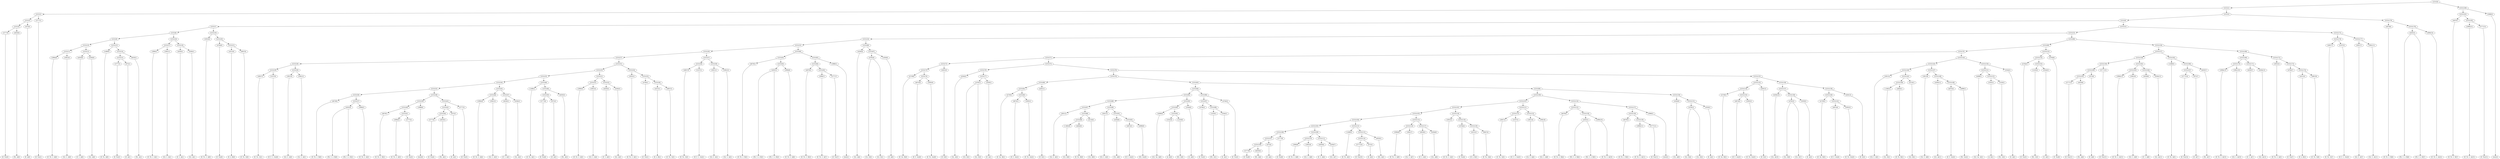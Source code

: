 digraph sample{
"L3777(0)"->"[D  Fis](0)"
"L4020(0)"->"[Fis  A](0)"
"L5252(4)"->"L3777(0)"
"L5252(4)"->"L4020(0)"
"L675(0)"->"[D  A](0)"
"L5252(3)"->"L5252(4)"
"L5252(3)"->"L675(0)"
"L3777(1)"->"[D  Fis](1)"
"L5252(2)"->"L5252(3)"
"L5252(2)"->"L3777(1)"
"L3994(0)"->"[E  Fis  G  A](0)"
"L3941(0)"->"[Cis  G  A](0)"
"L5252(11)"->"L3994(0)"
"L5252(11)"->"L3941(0)"
"L4028(0)"->"[E  G  A](0)"
"L4264(0)"->"[Cis  A](0)"
"L5252(12)"->"L4028(0)"
"L5252(12)"->"L4264(0)"
"L5252(10)"->"L5252(11)"
"L5252(10)"->"L5252(12)"
"L1489(0)"->"[D  Fis  A](0)"
"L3777(2)"->"[D  Fis](2)"
"L675(1)"->"[D  A](1)"
"L5252(15)"->"L3777(2)"
"L5252(15)"->"L675(1)"
"L4020(1)"->"[Fis  A](1)"
"L5252(14)"->"L5252(15)"
"L5252(14)"->"L4020(1)"
"L5252(13)"->"L1489(0)"
"L5252(13)"->"L5252(14)"
"L5252(9)"->"L5252(10)"
"L5252(9)"->"L5252(13)"
"L3994(1)"->"[E  Fis  G  A](1)"
"L3941(1)"->"[Cis  G  A](1)"
"L5252(17)"->"L3994(1)"
"L5252(17)"->"L3941(1)"
"L4028(1)"->"[E  G  A](1)"
"L4264(1)"->"[Cis  A](1)"
"L5252(18)"->"L4028(1)"
"L5252(18)"->"L4264(1)"
"L5252(16)"->"L5252(17)"
"L5252(16)"->"L5252(18)"
"L5252(8)"->"L5252(9)"
"L5252(8)"->"L5252(16)"
"L3055(0)"->"[D  Fis  G  A](0)"
"L4764(0)"->"[E  Fis](0)"
"L4315(0)"->"[D  A  B](0)"
"L4947(0)"->"[E  Fis  G](0)"
"L5252(21)"->"L4315(0)"
"L5252(21)"->"L4947(0)"
"L5252(20)"->"L4764(0)"
"L5252(20)"->"L5252(21)"
"L5252(19)"->"L3055(0)"
"L5252(19)"->"L5252(20)"
"L5252(7)"->"L5252(8)"
"L5252(7)"->"L5252(19)"
"L4947(1)"->"[E  Fis  G](1)"
"L5107(0)"->"[D  E  G  Gis](0)"
"L5252(29)"->"L4947(1)"
"L5252(29)"->"L5107(0)"
"L3821(0)"->"[Cis  E  A](0)"
"L3941(2)"->"[Cis  G  A](2)"
"L5252(30)"->"L3821(0)"
"L5252(30)"->"L3941(2)"
"L5252(28)"->"L5252(29)"
"L5252(28)"->"L5252(30)"
"L4679(0)"->"[D  Fis  G  B](0)"
"L4502(0)"->"[Fis  G  A  B](0)"
"L4502(0)"->"[Fis  G  A  B](1)"
"L3994(2)"->"[E  Fis  G  A](2)"
"L5252(37)"->"L4502(0)"
"L5252(37)"->"L3994(2)"
"L5252(36)"->"L4679(0)"
"L5252(36)"->"L5252(37)"
"L4679(1)"->"[D  Fis  G  B](1)"
"L3994(3)"->"[E  Fis  G  A](3)"
"L3777(3)"->"[D  Fis](3)"
"L5252(41)"->"L3994(3)"
"L5252(41)"->"L3777(3)"
"L5252(40)"->"L4679(1)"
"L5252(40)"->"L5252(41)"
"L3988(0)"->"[rest](0)"
"L5252(39)"->"L5252(40)"
"L5252(39)"->"L3988(0)"
"L3777(4)"->"[D  Fis](4)"
"L4020(2)"->"[Fis  A](2)"
"L5252(44)"->"L3777(4)"
"L5252(44)"->"L4020(2)"
"L675(2)"->"[D  A](2)"
"L5252(43)"->"L5252(44)"
"L5252(43)"->"L675(2)"
"L3777(5)"->"[D  Fis](5)"
"L5252(42)"->"L5252(43)"
"L5252(42)"->"L3777(5)"
"L5252(38)"->"L5252(39)"
"L5252(38)"->"L5252(42)"
"L5252(35)"->"L5252(36)"
"L5252(35)"->"L5252(38)"
"L3994(4)"->"[E  Fis  G  A](4)"
"L3941(3)"->"[Cis  G  A](3)"
"L5252(46)"->"L3994(4)"
"L5252(46)"->"L3941(3)"
"L4028(2)"->"[E  G  A](2)"
"L4264(2)"->"[Cis  A](2)"
"L5252(47)"->"L4028(2)"
"L5252(47)"->"L4264(2)"
"L5252(45)"->"L5252(46)"
"L5252(45)"->"L5252(47)"
"L5252(34)"->"L5252(35)"
"L5252(34)"->"L5252(45)"
"L1489(1)"->"[D  Fis  A](1)"
"L3777(6)"->"[D  Fis](6)"
"L675(3)"->"[D  A](3)"
"L5252(50)"->"L3777(6)"
"L5252(50)"->"L675(3)"
"L4020(3)"->"[Fis  A](3)"
"L5252(49)"->"L5252(50)"
"L5252(49)"->"L4020(3)"
"L5252(48)"->"L1489(1)"
"L5252(48)"->"L5252(49)"
"L5252(33)"->"L5252(34)"
"L5252(33)"->"L5252(48)"
"L3994(5)"->"[E  Fis  G  A](5)"
"L3941(4)"->"[Cis  G  A](4)"
"L5252(52)"->"L3994(5)"
"L5252(52)"->"L3941(4)"
"L4028(3)"->"[E  G  A](3)"
"L4264(3)"->"[Cis  A](3)"
"L5252(53)"->"L4028(3)"
"L5252(53)"->"L4264(3)"
"L5252(51)"->"L5252(52)"
"L5252(51)"->"L5252(53)"
"L5252(32)"->"L5252(33)"
"L5252(32)"->"L5252(51)"
"L3055(1)"->"[D  Fis  G  A](1)"
"L4764(1)"->"[E  Fis](1)"
"L4315(1)"->"[D  A  B](1)"
"L4947(2)"->"[E  Fis  G](2)"
"L5252(56)"->"L4315(1)"
"L5252(56)"->"L4947(2)"
"L5252(55)"->"L4764(1)"
"L5252(55)"->"L5252(56)"
"L5252(54)"->"L3055(1)"
"L5252(54)"->"L5252(55)"
"L5252(31)"->"L5252(32)"
"L5252(31)"->"L5252(54)"
"L5252(27)"->"L5252(28)"
"L5252(27)"->"L5252(31)"
"L4947(3)"->"[E  Fis  G](3)"
"L5107(1)"->"[D  E  G  Gis](1)"
"L5252(58)"->"L4947(3)"
"L5252(58)"->"L5107(1)"
"L3821(1)"->"[Cis  E  A](1)"
"L3941(5)"->"[Cis  G  A](5)"
"L5252(59)"->"L3821(1)"
"L5252(59)"->"L3941(5)"
"L5252(57)"->"L5252(58)"
"L5252(57)"->"L5252(59)"
"L5252(26)"->"L5252(27)"
"L5252(26)"->"L5252(57)"
"L4679(2)"->"[D  Fis  G  B](2)"
"L4502(1)"->"[Fis  G  A  B](2)"
"L4502(1)"->"[Fis  G  A  B](3)"
"L3994(6)"->"[E  Fis  G  A](6)"
"L5252(62)"->"L4502(1)"
"L5252(62)"->"L3994(6)"
"L5252(61)"->"L4679(2)"
"L5252(61)"->"L5252(62)"
"L4679(3)"->"[D  Fis  G  B](3)"
"L3994(7)"->"[E  Fis  G  A](7)"
"L3777(7)"->"[D  Fis](7)"
"L5252(65)"->"L3994(7)"
"L5252(65)"->"L3777(7)"
"L5252(64)"->"L4679(3)"
"L5252(64)"->"L5252(65)"
"L3988(1)"->"[rest](1)"
"L5252(63)"->"L5252(64)"
"L5252(63)"->"L3988(1)"
"L5252(60)"->"L5252(61)"
"L5252(60)"->"L5252(63)"
"L5252(25)"->"L5252(26)"
"L5252(25)"->"L5252(60)"
"L4264(4)"->"[Cis  A](4)"
"L4785(0)"->"[Cis  E](0)"
"L4785(0)"->"[Cis  E](1)"
"L1829(0)"->"[E  A](0)"
"L5252(67)"->"L4785(0)"
"L5252(67)"->"L1829(0)"
"L5252(66)"->"L4264(4)"
"L5252(66)"->"L5252(67)"
"L5252(24)"->"L5252(25)"
"L5252(24)"->"L5252(66)"
"L4739(0)"->"[D  Gis  B](0)"
"L4874(0)"->"[D  E  Gis](0)"
"L5005(0)"->"[E  Fis  Gis](0)"
"L5252(74)"->"L4874(0)"
"L5252(74)"->"L5005(0)"
"L5252(73)"->"L4739(0)"
"L5252(73)"->"L5252(74)"
"L4561(0)"->"[D  E](0)"
"L5252(72)"->"L5252(73)"
"L5252(72)"->"L4561(0)"
"L4264(5)"->"[Cis  A](5)"
"L4785(1)"->"[Cis  E](2)"
"L4785(1)"->"[Cis  E](3)"
"L1829(1)"->"[E  A](1)"
"L5252(77)"->"L4785(1)"
"L5252(77)"->"L1829(1)"
"L5252(76)"->"L4264(5)"
"L5252(76)"->"L5252(77)"
"L4739(1)"->"[D  Gis  B](1)"
"L4874(1)"->"[D  E  Gis](1)"
"L5005(1)"->"[E  Fis  Gis](1)"
"L5252(82)"->"L4874(1)"
"L5252(82)"->"L5005(1)"
"L5252(81)"->"L4739(1)"
"L5252(81)"->"L5252(82)"
"L4561(1)"->"[D  E](1)"
"L5252(80)"->"L5252(81)"
"L5252(80)"->"L4561(1)"
"L3821(2)"->"[Cis  E  A](2)"
"L-1665(0)"->"[Cis  D](0)"
"L4644(0)"->"[D  Fis  B](0)"
"L5252(89)"->"L-1665(0)"
"L5252(89)"->"L4644(0)"
"L4124(0)"->"[Cis  B](0)"
"L5252(88)"->"L5252(89)"
"L5252(88)"->"L4124(0)"
"L5252(87)"->"L3821(2)"
"L5252(87)"->"L5252(88)"
"L3821(3)"->"[Cis  E  A](3)"
"L4264(6)"->"[Cis  A](6)"
"L4874(2)"->"[D  E  Gis](2)"
"L4996(0)"->"[Fis  Gis](0)"
"L5252(92)"->"L4874(2)"
"L5252(92)"->"L4996(0)"
"L5252(91)"->"L4264(6)"
"L5252(91)"->"L5252(92)"
"L5252(90)"->"L3821(3)"
"L5252(90)"->"L5252(91)"
"L5252(86)"->"L5252(87)"
"L5252(86)"->"L5252(90)"
"L4498(0)"->"[Cis  Gis  A](0)"
"L3542(0)"->"[A  B](0)"
"L1418(0)"->"[Fis  G](0)"
"L5252(95)"->"L3542(0)"
"L5252(95)"->"L1418(0)"
"L5252(94)"->"L4498(0)"
"L5252(94)"->"L5252(95)"
"L3544(0)"->"[G  A](0)"
"L5252(93)"->"L5252(94)"
"L5252(93)"->"L3544(0)"
"L5252(85)"->"L5252(86)"
"L5252(85)"->"L5252(93)"
"L4764(2)"->"[E  Fis](2)"
"L1418(1)"->"[Fis  G](1)"
"L3544(1)"->"[G  A](1)"
"L5252(98)"->"L1418(1)"
"L5252(98)"->"L3544(1)"
"L5252(97)"->"L4764(2)"
"L5252(97)"->"L5252(98)"
"L4764(3)"->"[E  Fis](3)"
"L5252(96)"->"L5252(97)"
"L5252(96)"->"L4764(3)"
"L5252(84)"->"L5252(85)"
"L5252(84)"->"L5252(96)"
"L3777(8)"->"[D  Fis](8)"
"L4020(4)"->"[Fis  A](4)"
"L5252(108)"->"L3777(8)"
"L5252(108)"->"L4020(4)"
"L675(4)"->"[D  A](4)"
"L5252(107)"->"L5252(108)"
"L5252(107)"->"L675(4)"
"L3777(9)"->"[D  Fis](9)"
"L5252(106)"->"L5252(107)"
"L5252(106)"->"L3777(9)"
"L3994(8)"->"[E  Fis  G  A](8)"
"L3941(6)"->"[Cis  G  A](6)"
"L5252(110)"->"L3994(8)"
"L5252(110)"->"L3941(6)"
"L4028(4)"->"[E  G  A](4)"
"L4264(7)"->"[Cis  A](7)"
"L5252(111)"->"L4028(4)"
"L5252(111)"->"L4264(7)"
"L5252(109)"->"L5252(110)"
"L5252(109)"->"L5252(111)"
"L5252(105)"->"L5252(106)"
"L5252(105)"->"L5252(109)"
"L1489(2)"->"[D  Fis  A](2)"
"L3777(10)"->"[D  Fis](10)"
"L675(5)"->"[D  A](5)"
"L5252(114)"->"L3777(10)"
"L5252(114)"->"L675(5)"
"L4020(5)"->"[Fis  A](5)"
"L5252(113)"->"L5252(114)"
"L5252(113)"->"L4020(5)"
"L5252(112)"->"L1489(2)"
"L5252(112)"->"L5252(113)"
"L5252(104)"->"L5252(105)"
"L5252(104)"->"L5252(112)"
"L3994(9)"->"[E  Fis  G  A](9)"
"L3941(7)"->"[Cis  G  A](7)"
"L5252(116)"->"L3994(9)"
"L5252(116)"->"L3941(7)"
"L4028(5)"->"[E  G  A](5)"
"L4264(8)"->"[Cis  A](8)"
"L5252(117)"->"L4028(5)"
"L5252(117)"->"L4264(8)"
"L5252(115)"->"L5252(116)"
"L5252(115)"->"L5252(117)"
"L5252(103)"->"L5252(104)"
"L5252(103)"->"L5252(115)"
"L3055(2)"->"[D  Fis  G  A](2)"
"L4764(4)"->"[E  Fis](4)"
"L4315(2)"->"[D  A  B](2)"
"L4947(4)"->"[E  Fis  G](4)"
"L5252(120)"->"L4315(2)"
"L5252(120)"->"L4947(4)"
"L5252(119)"->"L4764(4)"
"L5252(119)"->"L5252(120)"
"L5252(118)"->"L3055(2)"
"L5252(118)"->"L5252(119)"
"L5252(102)"->"L5252(103)"
"L5252(102)"->"L5252(118)"
"L4947(5)"->"[E  Fis  G](5)"
"L5107(2)"->"[D  E  G  Gis](2)"
"L5252(122)"->"L4947(5)"
"L5252(122)"->"L5107(2)"
"L3821(4)"->"[Cis  E  A](4)"
"L3941(8)"->"[Cis  G  A](8)"
"L5252(123)"->"L3821(4)"
"L5252(123)"->"L3941(8)"
"L5252(121)"->"L5252(122)"
"L5252(121)"->"L5252(123)"
"L5252(101)"->"L5252(102)"
"L5252(101)"->"L5252(121)"
"L4679(4)"->"[D  Fis  G  B](4)"
"L4502(2)"->"[Fis  G  A  B](4)"
"L4502(2)"->"[Fis  G  A  B](5)"
"L3994(10)"->"[E  Fis  G  A](10)"
"L5252(126)"->"L4502(2)"
"L5252(126)"->"L3994(10)"
"L5252(125)"->"L4679(4)"
"L5252(125)"->"L5252(126)"
"L4679(5)"->"[D  Fis  G  B](5)"
"L3994(11)"->"[E  Fis  G  A](11)"
"L3777(11)"->"[D  Fis](11)"
"L5252(129)"->"L3994(11)"
"L5252(129)"->"L3777(11)"
"L5252(128)"->"L4679(5)"
"L5252(128)"->"L5252(129)"
"L3988(2)"->"[rest](2)"
"L5252(127)"->"L5252(128)"
"L5252(127)"->"L3988(2)"
"L5252(124)"->"L5252(125)"
"L5252(124)"->"L5252(127)"
"L5252(100)"->"L5252(101)"
"L5252(100)"->"L5252(124)"
"L4264(9)"->"[Cis  A](9)"
"L4785(2)"->"[Cis  E](4)"
"L4785(2)"->"[Cis  E](5)"
"L1829(2)"->"[E  A](2)"
"L5252(131)"->"L4785(2)"
"L5252(131)"->"L1829(2)"
"L5252(130)"->"L4264(9)"
"L5252(130)"->"L5252(131)"
"L5252(99)"->"L5252(100)"
"L5252(99)"->"L5252(130)"
"L5252(83)"->"L5252(84)"
"L5252(83)"->"L5252(99)"
"L5252(79)"->"L5252(80)"
"L5252(79)"->"L5252(83)"
"L4739(2)"->"[D  Gis  B](2)"
"L4874(3)"->"[D  E  Gis](3)"
"L5005(2)"->"[E  Fis  Gis](2)"
"L5252(135)"->"L4874(3)"
"L5252(135)"->"L5005(2)"
"L5252(134)"->"L4739(2)"
"L5252(134)"->"L5252(135)"
"L4561(2)"->"[D  E](2)"
"L5252(133)"->"L5252(134)"
"L5252(133)"->"L4561(2)"
"L4264(10)"->"[Cis  A](10)"
"L4785(3)"->"[Cis  E](6)"
"L4785(3)"->"[Cis  E](7)"
"L1829(3)"->"[E  A](3)"
"L5252(138)"->"L4785(3)"
"L5252(138)"->"L1829(3)"
"L5252(137)"->"L4264(10)"
"L5252(137)"->"L5252(138)"
"L4739(3)"->"[D  Gis  B](3)"
"L4874(4)"->"[D  E  Gis](4)"
"L5005(3)"->"[E  Fis  Gis](3)"
"L5252(141)"->"L4874(4)"
"L5252(141)"->"L5005(3)"
"L5252(140)"->"L4739(3)"
"L5252(140)"->"L5252(141)"
"L4561(3)"->"[D  E](3)"
"L5252(139)"->"L5252(140)"
"L5252(139)"->"L4561(3)"
"L5252(136)"->"L5252(137)"
"L5252(136)"->"L5252(139)"
"L5252(132)"->"L5252(133)"
"L5252(132)"->"L5252(136)"
"L5252(78)"->"L5252(79)"
"L5252(78)"->"L5252(132)"
"L5252(75)"->"L5252(76)"
"L5252(75)"->"L5252(78)"
"L5252(71)"->"L5252(72)"
"L5252(71)"->"L5252(75)"
"L3821(5)"->"[Cis  E  A](5)"
"L-1665(1)"->"[Cis  D](1)"
"L4644(1)"->"[D  Fis  B](1)"
"L5252(146)"->"L-1665(1)"
"L5252(146)"->"L4644(1)"
"L4124(1)"->"[Cis  B](1)"
"L5252(145)"->"L5252(146)"
"L5252(145)"->"L4124(1)"
"L5252(144)"->"L3821(5)"
"L5252(144)"->"L5252(145)"
"L3821(6)"->"[Cis  E  A](6)"
"L4264(11)"->"[Cis  A](11)"
"L4874(5)"->"[D  E  Gis](5)"
"L4996(1)"->"[Fis  Gis](1)"
"L5252(149)"->"L4874(5)"
"L5252(149)"->"L4996(1)"
"L5252(148)"->"L4264(11)"
"L5252(148)"->"L5252(149)"
"L5252(147)"->"L3821(6)"
"L5252(147)"->"L5252(148)"
"L5252(143)"->"L5252(144)"
"L5252(143)"->"L5252(147)"
"L4498(1)"->"[Cis  Gis  A](1)"
"L3542(1)"->"[A  B](1)"
"L1418(2)"->"[Fis  G](2)"
"L5252(152)"->"L3542(1)"
"L5252(152)"->"L1418(2)"
"L5252(151)"->"L4498(1)"
"L5252(151)"->"L5252(152)"
"L3544(2)"->"[G  A](2)"
"L5252(150)"->"L5252(151)"
"L5252(150)"->"L3544(2)"
"L5252(142)"->"L5252(143)"
"L5252(142)"->"L5252(150)"
"L5252(70)"->"L5252(71)"
"L5252(70)"->"L5252(142)"
"L4764(5)"->"[E  Fis](5)"
"L1418(3)"->"[Fis  G](3)"
"L3544(3)"->"[G  A](3)"
"L5252(155)"->"L1418(3)"
"L5252(155)"->"L3544(3)"
"L5252(154)"->"L4764(5)"
"L5252(154)"->"L5252(155)"
"L4764(6)"->"[E  Fis](6)"
"L5252(153)"->"L5252(154)"
"L5252(153)"->"L4764(6)"
"L5252(69)"->"L5252(70)"
"L5252(69)"->"L5252(153)"
"L3777(12)"->"[D  Fis](12)"
"L4020(6)"->"[Fis  A](6)"
"L5252(161)"->"L3777(12)"
"L5252(161)"->"L4020(6)"
"L675(6)"->"[D  A](6)"
"L5252(160)"->"L5252(161)"
"L5252(160)"->"L675(6)"
"L3777(13)"->"[D  Fis](13)"
"L5252(159)"->"L5252(160)"
"L5252(159)"->"L3777(13)"
"L3994(12)"->"[E  Fis  G  A](12)"
"L3941(9)"->"[Cis  G  A](9)"
"L5252(163)"->"L3994(12)"
"L5252(163)"->"L3941(9)"
"L4028(6)"->"[E  G  A](6)"
"L4264(12)"->"[Cis  A](12)"
"L5252(164)"->"L4028(6)"
"L5252(164)"->"L4264(12)"
"L5252(162)"->"L5252(163)"
"L5252(162)"->"L5252(164)"
"L5252(158)"->"L5252(159)"
"L5252(158)"->"L5252(162)"
"L1489(3)"->"[D  Fis  A](3)"
"L3777(14)"->"[D  Fis](14)"
"L675(7)"->"[D  A](7)"
"L5252(167)"->"L3777(14)"
"L5252(167)"->"L675(7)"
"L4020(7)"->"[Fis  A](7)"
"L5252(166)"->"L5252(167)"
"L5252(166)"->"L4020(7)"
"L5252(165)"->"L1489(3)"
"L5252(165)"->"L5252(166)"
"L5252(157)"->"L5252(158)"
"L5252(157)"->"L5252(165)"
"L3994(13)"->"[E  Fis  G  A](13)"
"L3941(10)"->"[Cis  G  A](10)"
"L5252(170)"->"L3994(13)"
"L5252(170)"->"L3941(10)"
"L4028(7)"->"[E  G  A](7)"
"L4264(13)"->"[Cis  A](13)"
"L5252(171)"->"L4028(7)"
"L5252(171)"->"L4264(13)"
"L5252(169)"->"L5252(170)"
"L5252(169)"->"L5252(171)"
"L3055(3)"->"[D  Fis  G  A](3)"
"L4764(7)"->"[E  Fis](7)"
"L4315(3)"->"[D  A  B](3)"
"L4947(6)"->"[E  Fis  G](6)"
"L5252(174)"->"L4315(3)"
"L5252(174)"->"L4947(6)"
"L5252(173)"->"L4764(7)"
"L5252(173)"->"L5252(174)"
"L5252(172)"->"L3055(3)"
"L5252(172)"->"L5252(173)"
"L5252(168)"->"L5252(169)"
"L5252(168)"->"L5252(172)"
"L5252(156)"->"L5252(157)"
"L5252(156)"->"L5252(168)"
"L5252(68)"->"L5252(69)"
"L5252(68)"->"L5252(156)"
"L5252(23)"->"L5252(24)"
"L5252(23)"->"L5252(68)"
"L4947(7)"->"[E  Fis  G](7)"
"L5107(3)"->"[D  E  G  Gis](3)"
"L5252(176)"->"L4947(7)"
"L5252(176)"->"L5107(3)"
"L3821(7)"->"[Cis  E  A](7)"
"L3941(11)"->"[Cis  G  A](11)"
"L5252(177)"->"L3821(7)"
"L5252(177)"->"L3941(11)"
"L5252(175)"->"L5252(176)"
"L5252(175)"->"L5252(177)"
"L5252(22)"->"L5252(23)"
"L5252(22)"->"L5252(175)"
"L5252(6)"->"L5252(7)"
"L5252(6)"->"L5252(22)"
"L4679(6)"->"[D  Fis  G  B](6)"
"L4502(3)"->"[Fis  G  A  B](6)"
"L4502(3)"->"[Fis  G  A  B](7)"
"L3994(14)"->"[E  Fis  G  A](14)"
"L5252(179)"->"L4502(3)"
"L5252(179)"->"L3994(14)"
"L5252(178)"->"L4679(6)"
"L5252(178)"->"L5252(179)"
"L5252(5)"->"L5252(6)"
"L5252(5)"->"L5252(178)"
"L5252(1)"->"L5252(2)"
"L5252(1)"->"L5252(5)"
"L4679(7)"->"[D  Fis  G  B](7)"
"L3994(15)"->"[E  Fis  G  A](15)"
"L3777(15)"->"[D  Fis](15)"
"L5252(182)"->"L3994(15)"
"L5252(182)"->"L3777(15)"
"L5252(181)"->"L4679(7)"
"L5252(181)"->"L5252(182)"
"L3988(3)"->"[rest](3)"
"L5252(180)"->"L5252(181)"
"L5252(180)"->"L3988(3)"
"L5252(0)"->"L5252(1)"
"L5252(0)"->"L5252(180)"
{rank = min; "L5252(0)"}
{rank = same; "L5252(1)"; "L5252(180)";}
{rank = same; "L5252(2)"; "L5252(5)"; "L5252(181)"; "L3988(3)";}
{rank = same; "L5252(3)"; "L3777(1)"; "L5252(6)"; "L5252(178)"; "L4679(7)"; "L5252(182)";}
{rank = same; "L5252(4)"; "L675(0)"; "L5252(7)"; "L5252(22)"; "L4679(6)"; "L5252(179)"; "L3994(15)"; "L3777(15)";}
{rank = same; "L3777(0)"; "L4020(0)"; "L5252(8)"; "L5252(19)"; "L5252(23)"; "L5252(175)"; "L4502(3)"; "L3994(14)";}
{rank = same; "L5252(9)"; "L5252(16)"; "L3055(0)"; "L5252(20)"; "L5252(24)"; "L5252(68)"; "L5252(176)"; "L5252(177)";}
{rank = same; "L5252(10)"; "L5252(13)"; "L5252(17)"; "L5252(18)"; "L4764(0)"; "L5252(21)"; "L5252(25)"; "L5252(66)"; "L5252(69)"; "L5252(156)"; "L4947(7)"; "L5107(3)"; "L3821(7)"; "L3941(11)";}
{rank = same; "L5252(11)"; "L5252(12)"; "L1489(0)"; "L5252(14)"; "L3994(1)"; "L3941(1)"; "L4028(1)"; "L4264(1)"; "L4315(0)"; "L4947(0)"; "L5252(26)"; "L5252(60)"; "L4264(4)"; "L5252(67)"; "L5252(70)"; "L5252(153)"; "L5252(157)"; "L5252(168)";}
{rank = same; "L3994(0)"; "L3941(0)"; "L4028(0)"; "L4264(0)"; "L5252(15)"; "L4020(1)"; "L5252(27)"; "L5252(57)"; "L5252(61)"; "L5252(63)"; "L4785(0)"; "L1829(0)"; "L5252(71)"; "L5252(142)"; "L5252(154)"; "L4764(6)"; "L5252(158)"; "L5252(165)"; "L5252(169)"; "L5252(172)";}
{rank = same; "L3777(2)"; "L675(1)"; "L5252(28)"; "L5252(31)"; "L5252(58)"; "L5252(59)"; "L4679(2)"; "L5252(62)"; "L5252(64)"; "L3988(1)"; "L5252(72)"; "L5252(75)"; "L5252(143)"; "L5252(150)"; "L4764(5)"; "L5252(155)"; "L5252(159)"; "L5252(162)"; "L1489(3)"; "L5252(166)"; "L5252(170)"; "L5252(171)"; "L3055(3)"; "L5252(173)";}
{rank = same; "L5252(29)"; "L5252(30)"; "L5252(32)"; "L5252(54)"; "L4947(3)"; "L5107(1)"; "L3821(1)"; "L3941(5)"; "L4502(1)"; "L3994(6)"; "L4679(3)"; "L5252(65)"; "L5252(73)"; "L4561(0)"; "L5252(76)"; "L5252(78)"; "L5252(144)"; "L5252(147)"; "L5252(151)"; "L3544(2)"; "L1418(3)"; "L3544(3)"; "L5252(160)"; "L3777(13)"; "L5252(163)"; "L5252(164)"; "L5252(167)"; "L4020(7)"; "L3994(13)"; "L3941(10)"; "L4028(7)"; "L4264(13)"; "L4764(7)"; "L5252(174)";}
{rank = same; "L4947(1)"; "L5107(0)"; "L3821(0)"; "L3941(2)"; "L5252(33)"; "L5252(51)"; "L3055(1)"; "L5252(55)"; "L3994(7)"; "L3777(7)"; "L4739(0)"; "L5252(74)"; "L4264(5)"; "L5252(77)"; "L5252(79)"; "L5252(132)"; "L3821(5)"; "L5252(145)"; "L3821(6)"; "L5252(148)"; "L4498(1)"; "L5252(152)"; "L5252(161)"; "L675(6)"; "L3994(12)"; "L3941(9)"; "L4028(6)"; "L4264(12)"; "L3777(14)"; "L675(7)"; "L4315(3)"; "L4947(6)";}
{rank = same; "L5252(34)"; "L5252(48)"; "L5252(52)"; "L5252(53)"; "L4764(1)"; "L5252(56)"; "L4874(0)"; "L5005(0)"; "L4785(1)"; "L1829(1)"; "L5252(80)"; "L5252(83)"; "L5252(133)"; "L5252(136)"; "L5252(146)"; "L4124(1)"; "L4264(11)"; "L5252(149)"; "L3542(1)"; "L1418(2)"; "L3777(12)"; "L4020(6)";}
{rank = same; "L5252(35)"; "L5252(45)"; "L1489(1)"; "L5252(49)"; "L3994(5)"; "L3941(4)"; "L4028(3)"; "L4264(3)"; "L4315(1)"; "L4947(2)"; "L5252(81)"; "L4561(1)"; "L5252(84)"; "L5252(99)"; "L5252(134)"; "L4561(2)"; "L5252(137)"; "L5252(139)"; "L-1665(1)"; "L4644(1)"; "L4874(5)"; "L4996(1)";}
{rank = same; "L5252(36)"; "L5252(38)"; "L5252(46)"; "L5252(47)"; "L5252(50)"; "L4020(3)"; "L4739(1)"; "L5252(82)"; "L5252(85)"; "L5252(96)"; "L5252(100)"; "L5252(130)"; "L4739(2)"; "L5252(135)"; "L4264(10)"; "L5252(138)"; "L5252(140)"; "L4561(3)";}
{rank = same; "L4679(0)"; "L5252(37)"; "L5252(39)"; "L5252(42)"; "L3994(4)"; "L3941(3)"; "L4028(2)"; "L4264(2)"; "L3777(6)"; "L675(3)"; "L4874(1)"; "L5005(1)"; "L5252(86)"; "L5252(93)"; "L5252(97)"; "L4764(3)"; "L5252(101)"; "L5252(124)"; "L4264(9)"; "L5252(131)"; "L4874(3)"; "L5005(2)"; "L4785(3)"; "L1829(3)"; "L4739(3)"; "L5252(141)";}
{rank = same; "L4502(0)"; "L3994(2)"; "L5252(40)"; "L3988(0)"; "L5252(43)"; "L3777(5)"; "L5252(87)"; "L5252(90)"; "L5252(94)"; "L3544(0)"; "L4764(2)"; "L5252(98)"; "L5252(102)"; "L5252(121)"; "L5252(125)"; "L5252(127)"; "L4785(2)"; "L1829(2)"; "L4874(4)"; "L5005(3)";}
{rank = same; "L4679(1)"; "L5252(41)"; "L5252(44)"; "L675(2)"; "L3821(2)"; "L5252(88)"; "L3821(3)"; "L5252(91)"; "L4498(0)"; "L5252(95)"; "L1418(1)"; "L3544(1)"; "L5252(103)"; "L5252(118)"; "L5252(122)"; "L5252(123)"; "L4679(4)"; "L5252(126)"; "L5252(128)"; "L3988(2)";}
{rank = same; "L3994(3)"; "L3777(3)"; "L3777(4)"; "L4020(2)"; "L5252(89)"; "L4124(0)"; "L4264(6)"; "L5252(92)"; "L3542(0)"; "L1418(0)"; "L5252(104)"; "L5252(115)"; "L3055(2)"; "L5252(119)"; "L4947(5)"; "L5107(2)"; "L3821(4)"; "L3941(8)"; "L4502(2)"; "L3994(10)"; "L4679(5)"; "L5252(129)";}
{rank = same; "L-1665(0)"; "L4644(0)"; "L4874(2)"; "L4996(0)"; "L5252(105)"; "L5252(112)"; "L5252(116)"; "L5252(117)"; "L4764(4)"; "L5252(120)"; "L3994(11)"; "L3777(11)";}
{rank = same; "L5252(106)"; "L5252(109)"; "L1489(2)"; "L5252(113)"; "L3994(9)"; "L3941(7)"; "L4028(5)"; "L4264(8)"; "L4315(2)"; "L4947(4)";}
{rank = same; "L5252(107)"; "L3777(9)"; "L5252(110)"; "L5252(111)"; "L5252(114)"; "L4020(5)";}
{rank = same; "L5252(108)"; "L675(4)"; "L3994(8)"; "L3941(6)"; "L4028(4)"; "L4264(7)"; "L3777(10)"; "L675(5)";}
{rank = same; "L3777(8)"; "L4020(4)";}
{rank = max; "[A  B](0)"; "[A  B](1)"; "[Cis  A](0)"; "[Cis  A](1)"; "[Cis  A](10)"; "[Cis  A](11)"; "[Cis  A](12)"; "[Cis  A](13)"; "[Cis  A](2)"; "[Cis  A](3)"; "[Cis  A](4)"; "[Cis  A](5)"; "[Cis  A](6)"; "[Cis  A](7)"; "[Cis  A](8)"; "[Cis  A](9)"; "[Cis  B](0)"; "[Cis  B](1)"; "[Cis  D](0)"; "[Cis  D](1)"; "[Cis  E  A](0)"; "[Cis  E  A](1)"; "[Cis  E  A](2)"; "[Cis  E  A](3)"; "[Cis  E  A](4)"; "[Cis  E  A](5)"; "[Cis  E  A](6)"; "[Cis  E  A](7)"; "[Cis  E](0)"; "[Cis  E](1)"; "[Cis  E](2)"; "[Cis  E](3)"; "[Cis  E](4)"; "[Cis  E](5)"; "[Cis  E](6)"; "[Cis  E](7)"; "[Cis  G  A](0)"; "[Cis  G  A](1)"; "[Cis  G  A](10)"; "[Cis  G  A](11)"; "[Cis  G  A](2)"; "[Cis  G  A](3)"; "[Cis  G  A](4)"; "[Cis  G  A](5)"; "[Cis  G  A](6)"; "[Cis  G  A](7)"; "[Cis  G  A](8)"; "[Cis  G  A](9)"; "[Cis  Gis  A](0)"; "[Cis  Gis  A](1)"; "[D  A  B](0)"; "[D  A  B](1)"; "[D  A  B](2)"; "[D  A  B](3)"; "[D  A](0)"; "[D  A](1)"; "[D  A](2)"; "[D  A](3)"; "[D  A](4)"; "[D  A](5)"; "[D  A](6)"; "[D  A](7)"; "[D  E  G  Gis](0)"; "[D  E  G  Gis](1)"; "[D  E  G  Gis](2)"; "[D  E  G  Gis](3)"; "[D  E  Gis](0)"; "[D  E  Gis](1)"; "[D  E  Gis](2)"; "[D  E  Gis](3)"; "[D  E  Gis](4)"; "[D  E  Gis](5)"; "[D  E](0)"; "[D  E](1)"; "[D  E](2)"; "[D  E](3)"; "[D  Fis  A](0)"; "[D  Fis  A](1)"; "[D  Fis  A](2)"; "[D  Fis  A](3)"; "[D  Fis  B](0)"; "[D  Fis  B](1)"; "[D  Fis  G  A](0)"; "[D  Fis  G  A](1)"; "[D  Fis  G  A](2)"; "[D  Fis  G  A](3)"; "[D  Fis  G  B](0)"; "[D  Fis  G  B](1)"; "[D  Fis  G  B](2)"; "[D  Fis  G  B](3)"; "[D  Fis  G  B](4)"; "[D  Fis  G  B](5)"; "[D  Fis  G  B](6)"; "[D  Fis  G  B](7)"; "[D  Fis](0)"; "[D  Fis](1)"; "[D  Fis](10)"; "[D  Fis](11)"; "[D  Fis](12)"; "[D  Fis](13)"; "[D  Fis](14)"; "[D  Fis](15)"; "[D  Fis](2)"; "[D  Fis](3)"; "[D  Fis](4)"; "[D  Fis](5)"; "[D  Fis](6)"; "[D  Fis](7)"; "[D  Fis](8)"; "[D  Fis](9)"; "[D  Gis  B](0)"; "[D  Gis  B](1)"; "[D  Gis  B](2)"; "[D  Gis  B](3)"; "[E  A](0)"; "[E  A](1)"; "[E  A](2)"; "[E  A](3)"; "[E  Fis  G  A](0)"; "[E  Fis  G  A](1)"; "[E  Fis  G  A](10)"; "[E  Fis  G  A](11)"; "[E  Fis  G  A](12)"; "[E  Fis  G  A](13)"; "[E  Fis  G  A](14)"; "[E  Fis  G  A](15)"; "[E  Fis  G  A](2)"; "[E  Fis  G  A](3)"; "[E  Fis  G  A](4)"; "[E  Fis  G  A](5)"; "[E  Fis  G  A](6)"; "[E  Fis  G  A](7)"; "[E  Fis  G  A](8)"; "[E  Fis  G  A](9)"; "[E  Fis  G](0)"; "[E  Fis  G](1)"; "[E  Fis  G](2)"; "[E  Fis  G](3)"; "[E  Fis  G](4)"; "[E  Fis  G](5)"; "[E  Fis  G](6)"; "[E  Fis  G](7)"; "[E  Fis  Gis](0)"; "[E  Fis  Gis](1)"; "[E  Fis  Gis](2)"; "[E  Fis  Gis](3)"; "[E  Fis](0)"; "[E  Fis](1)"; "[E  Fis](2)"; "[E  Fis](3)"; "[E  Fis](4)"; "[E  Fis](5)"; "[E  Fis](6)"; "[E  Fis](7)"; "[E  G  A](0)"; "[E  G  A](1)"; "[E  G  A](2)"; "[E  G  A](3)"; "[E  G  A](4)"; "[E  G  A](5)"; "[E  G  A](6)"; "[E  G  A](7)"; "[Fis  A](0)"; "[Fis  A](1)"; "[Fis  A](2)"; "[Fis  A](3)"; "[Fis  A](4)"; "[Fis  A](5)"; "[Fis  A](6)"; "[Fis  A](7)"; "[Fis  G  A  B](0)"; "[Fis  G  A  B](1)"; "[Fis  G  A  B](2)"; "[Fis  G  A  B](3)"; "[Fis  G  A  B](4)"; "[Fis  G  A  B](5)"; "[Fis  G  A  B](6)"; "[Fis  G  A  B](7)"; "[Fis  G](0)"; "[Fis  G](1)"; "[Fis  G](2)"; "[Fis  G](3)"; "[Fis  Gis](0)"; "[Fis  Gis](1)"; "[G  A](0)"; "[G  A](1)"; "[G  A](2)"; "[G  A](3)"; "[rest](0)"; "[rest](1)"; "[rest](2)"; "[rest](3)";}
}